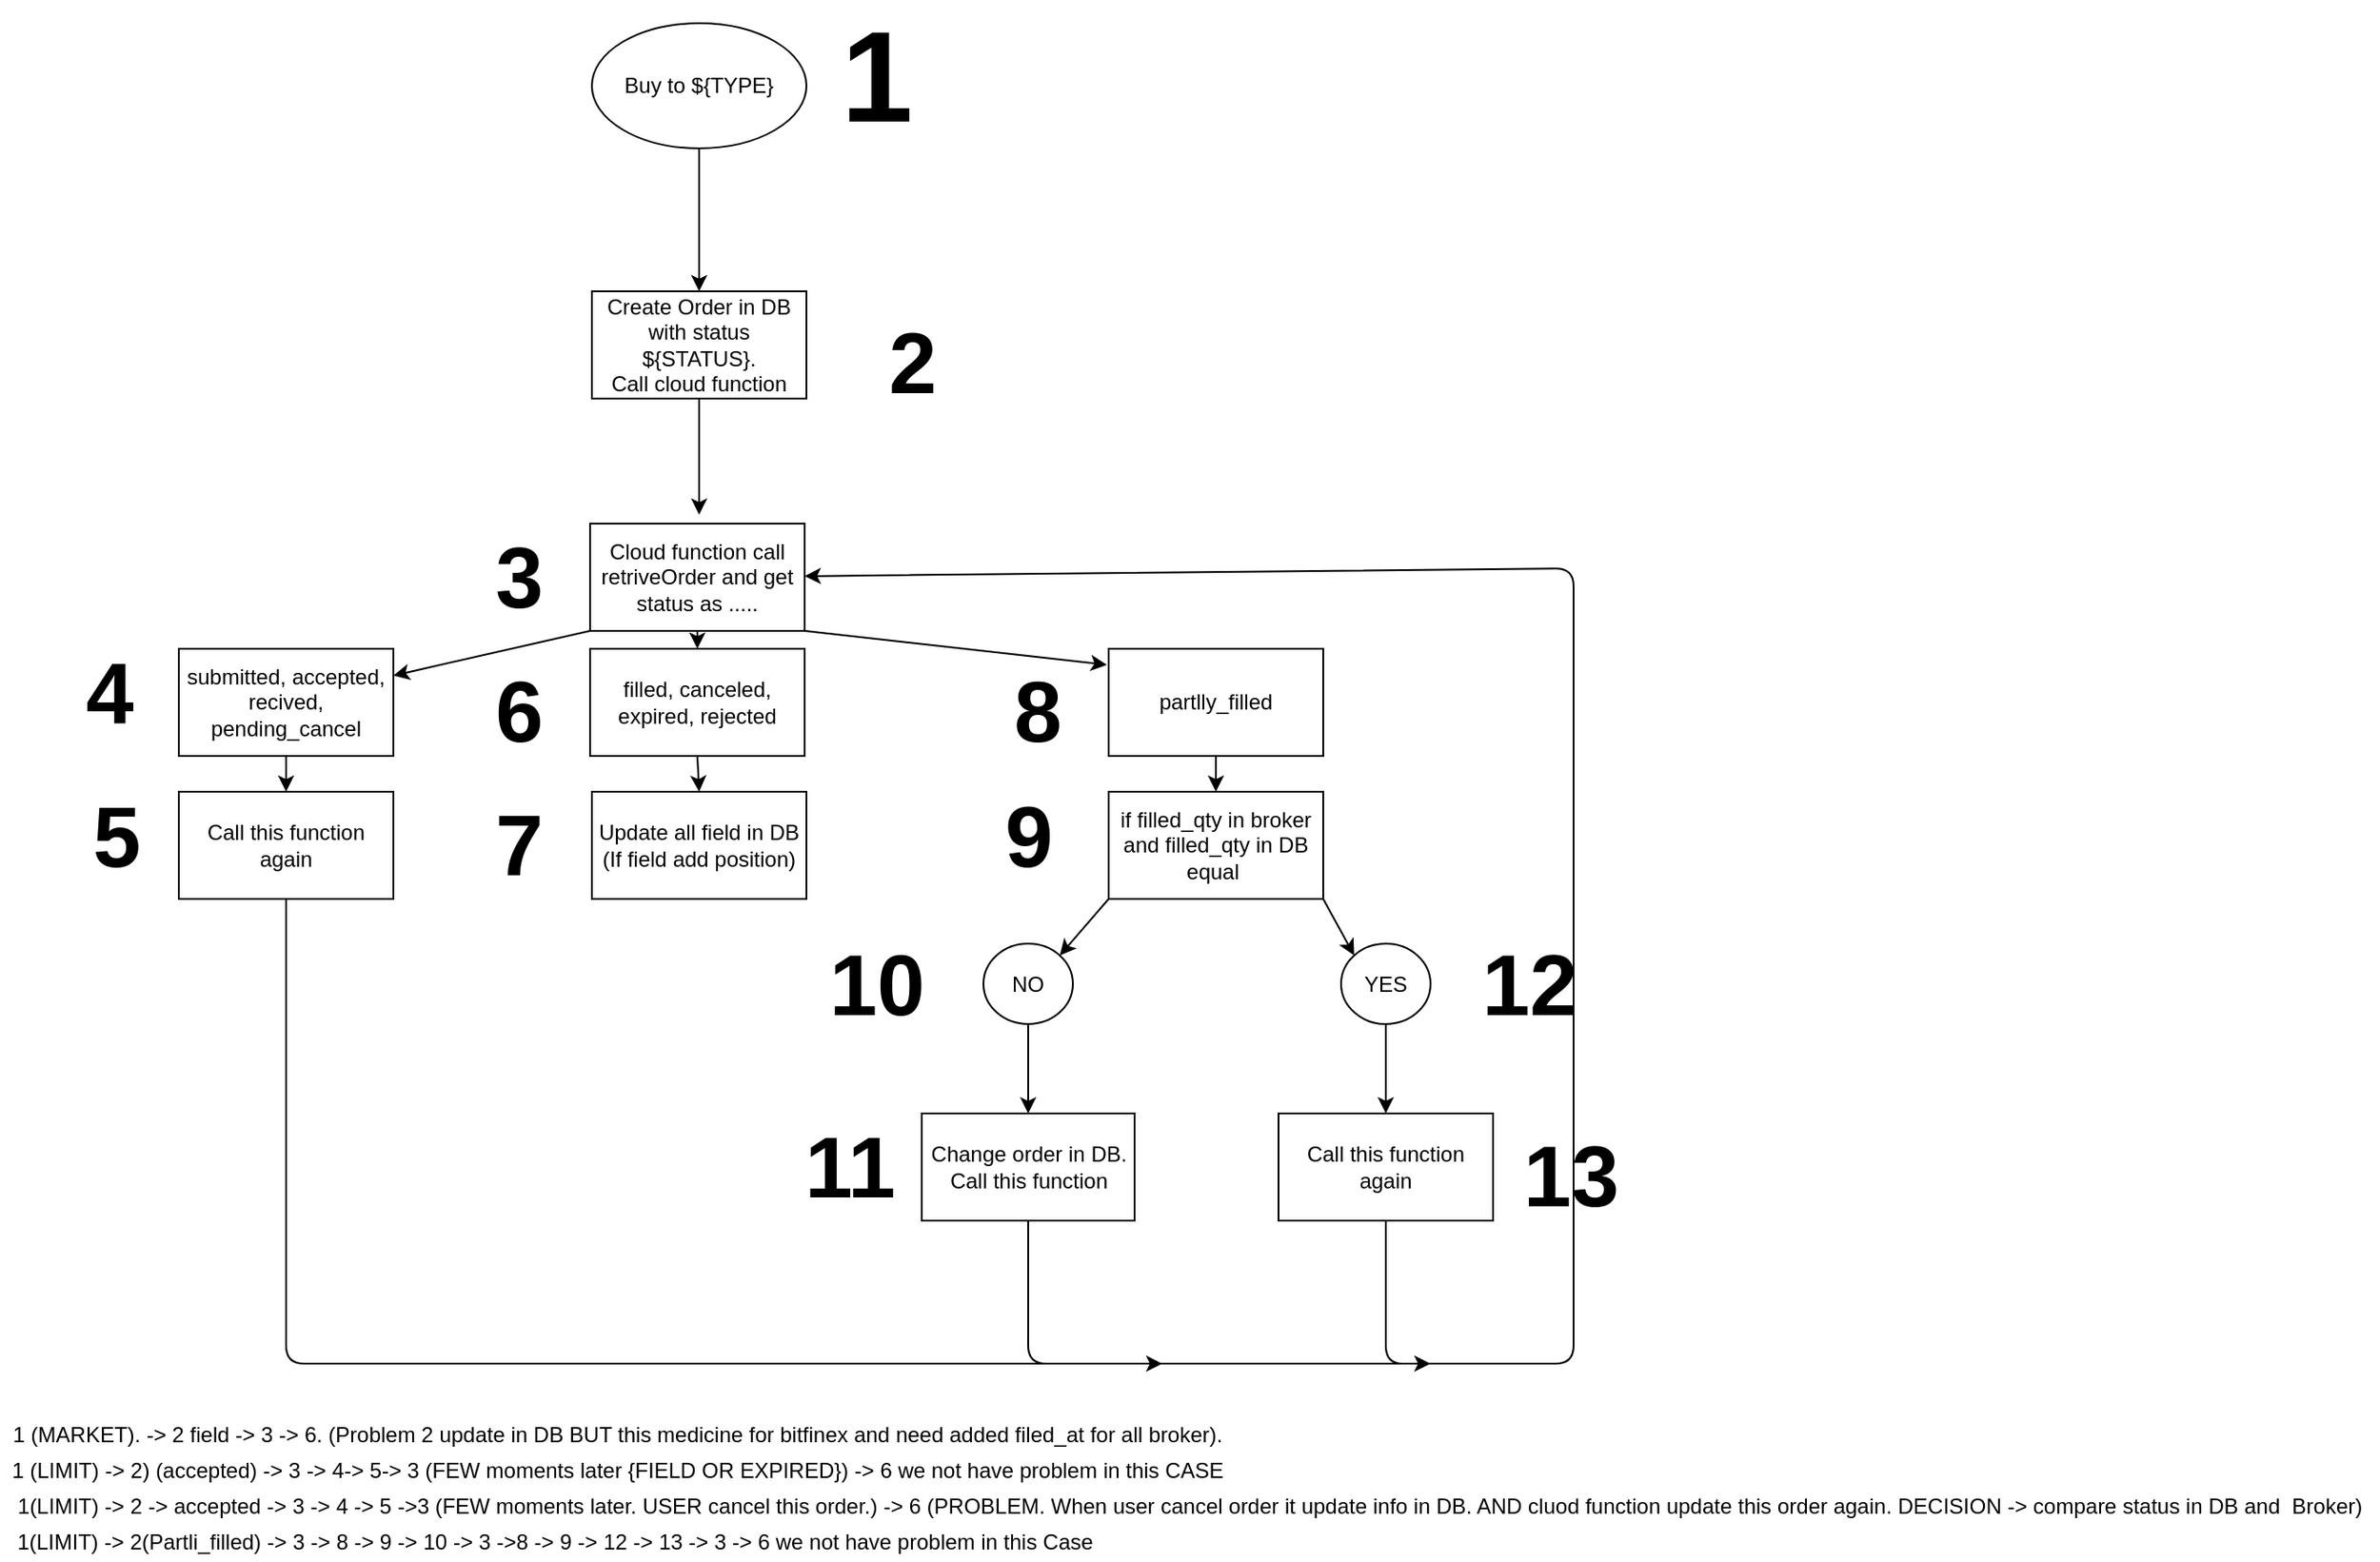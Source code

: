 <mxfile version="13.6.9" type="github">
  <diagram id="jnMGk_MNuz8sz8Nc8zkI" name="Page-1">
    <mxGraphModel dx="1422" dy="2002" grid="1" gridSize="10" guides="1" tooltips="1" connect="1" arrows="1" fold="1" page="1" pageScale="1" pageWidth="827" pageHeight="1169" math="0" shadow="0">
      <root>
        <mxCell id="0" />
        <mxCell id="1" parent="0" />
        <mxCell id="3TZ8NitiBGtua1yy8Xvi-2" value="Buy to ${TYPE}" style="ellipse;whiteSpace=wrap;html=1;" vertex="1" parent="1">
          <mxGeometry x="331" y="10" width="120" height="70" as="geometry" />
        </mxCell>
        <mxCell id="3TZ8NitiBGtua1yy8Xvi-3" value="" style="endArrow=classic;html=1;exitX=0.5;exitY=1;exitDx=0;exitDy=0;entryX=0.5;entryY=0;entryDx=0;entryDy=0;" edge="1" parent="1" source="3TZ8NitiBGtua1yy8Xvi-2" target="3TZ8NitiBGtua1yy8Xvi-4">
          <mxGeometry width="50" height="50" relative="1" as="geometry">
            <mxPoint x="250" y="320" as="sourcePoint" />
            <mxPoint x="390" y="110" as="targetPoint" />
          </mxGeometry>
        </mxCell>
        <mxCell id="3TZ8NitiBGtua1yy8Xvi-4" value="Create Order in DB with status ${STATUS}.&lt;br&gt;Call cloud function" style="rounded=0;whiteSpace=wrap;html=1;" vertex="1" parent="1">
          <mxGeometry x="331" y="160" width="120" height="60" as="geometry" />
        </mxCell>
        <mxCell id="3TZ8NitiBGtua1yy8Xvi-5" value="Cloud function call retriveOrder and get status as ....." style="rounded=0;whiteSpace=wrap;html=1;" vertex="1" parent="1">
          <mxGeometry x="330" y="290" width="120" height="60" as="geometry" />
        </mxCell>
        <mxCell id="3TZ8NitiBGtua1yy8Xvi-6" value="submitted, accepted, recived, pending_cancel" style="rounded=0;whiteSpace=wrap;html=1;" vertex="1" parent="1">
          <mxGeometry x="100" y="360" width="120" height="60" as="geometry" />
        </mxCell>
        <mxCell id="3TZ8NitiBGtua1yy8Xvi-7" value="" style="endArrow=classic;html=1;exitX=0.5;exitY=1;exitDx=0;exitDy=0;" edge="1" parent="1" source="3TZ8NitiBGtua1yy8Xvi-4">
          <mxGeometry width="50" height="50" relative="1" as="geometry">
            <mxPoint x="250" y="290" as="sourcePoint" />
            <mxPoint x="391" y="285" as="targetPoint" />
            <Array as="points" />
          </mxGeometry>
        </mxCell>
        <mxCell id="3TZ8NitiBGtua1yy8Xvi-9" value="" style="endArrow=classic;html=1;entryX=1;entryY=0.25;entryDx=0;entryDy=0;exitX=0;exitY=1;exitDx=0;exitDy=0;" edge="1" parent="1" source="3TZ8NitiBGtua1yy8Xvi-5" target="3TZ8NitiBGtua1yy8Xvi-6">
          <mxGeometry width="50" height="50" relative="1" as="geometry">
            <mxPoint x="250" y="280" as="sourcePoint" />
            <mxPoint x="300" y="230" as="targetPoint" />
          </mxGeometry>
        </mxCell>
        <mxCell id="3TZ8NitiBGtua1yy8Xvi-11" value="Call this function again" style="rounded=0;whiteSpace=wrap;html=1;" vertex="1" parent="1">
          <mxGeometry x="715" y="620" width="120" height="60" as="geometry" />
        </mxCell>
        <mxCell id="3TZ8NitiBGtua1yy8Xvi-12" value="filled, canceled, expired, rejected" style="rounded=0;whiteSpace=wrap;html=1;" vertex="1" parent="1">
          <mxGeometry x="330" y="360" width="120" height="60" as="geometry" />
        </mxCell>
        <mxCell id="3TZ8NitiBGtua1yy8Xvi-13" value="partlly_filled" style="rounded=0;whiteSpace=wrap;html=1;" vertex="1" parent="1">
          <mxGeometry x="620" y="360" width="120" height="60" as="geometry" />
        </mxCell>
        <mxCell id="3TZ8NitiBGtua1yy8Xvi-14" value="if filled_qty in broker and filled_qty in DB equal&amp;nbsp;" style="rounded=0;whiteSpace=wrap;html=1;" vertex="1" parent="1">
          <mxGeometry x="620" y="440" width="120" height="60" as="geometry" />
        </mxCell>
        <mxCell id="3TZ8NitiBGtua1yy8Xvi-15" value="Change order in DB.&lt;br&gt;Call this function" style="rounded=0;whiteSpace=wrap;html=1;" vertex="1" parent="1">
          <mxGeometry x="515.5" y="620" width="119" height="60" as="geometry" />
        </mxCell>
        <mxCell id="3TZ8NitiBGtua1yy8Xvi-17" value="YES" style="ellipse;whiteSpace=wrap;html=1;" vertex="1" parent="1">
          <mxGeometry x="750" y="525" width="50" height="45" as="geometry" />
        </mxCell>
        <mxCell id="3TZ8NitiBGtua1yy8Xvi-18" value="NO" style="ellipse;whiteSpace=wrap;html=1;" vertex="1" parent="1">
          <mxGeometry x="550" y="525" width="50" height="45" as="geometry" />
        </mxCell>
        <mxCell id="3TZ8NitiBGtua1yy8Xvi-19" value="" style="endArrow=classic;html=1;entryX=-0.008;entryY=0.15;entryDx=0;entryDy=0;entryPerimeter=0;exitX=1;exitY=1;exitDx=0;exitDy=0;" edge="1" parent="1" source="3TZ8NitiBGtua1yy8Xvi-5" target="3TZ8NitiBGtua1yy8Xvi-13">
          <mxGeometry width="50" height="50" relative="1" as="geometry">
            <mxPoint x="370" y="470" as="sourcePoint" />
            <mxPoint x="420" y="420" as="targetPoint" />
          </mxGeometry>
        </mxCell>
        <mxCell id="3TZ8NitiBGtua1yy8Xvi-21" value="" style="endArrow=classic;html=1;exitX=0.5;exitY=1;exitDx=0;exitDy=0;" edge="1" parent="1" source="3TZ8NitiBGtua1yy8Xvi-13" target="3TZ8NitiBGtua1yy8Xvi-14">
          <mxGeometry width="50" height="50" relative="1" as="geometry">
            <mxPoint x="370" y="470" as="sourcePoint" />
            <mxPoint x="420" y="420" as="targetPoint" />
          </mxGeometry>
        </mxCell>
        <mxCell id="3TZ8NitiBGtua1yy8Xvi-22" value="" style="endArrow=classic;html=1;entryX=1;entryY=0;entryDx=0;entryDy=0;exitX=0;exitY=1;exitDx=0;exitDy=0;" edge="1" parent="1" source="3TZ8NitiBGtua1yy8Xvi-14" target="3TZ8NitiBGtua1yy8Xvi-18">
          <mxGeometry width="50" height="50" relative="1" as="geometry">
            <mxPoint x="370" y="470" as="sourcePoint" />
            <mxPoint x="420" y="420" as="targetPoint" />
          </mxGeometry>
        </mxCell>
        <mxCell id="3TZ8NitiBGtua1yy8Xvi-23" value="" style="endArrow=classic;html=1;entryX=0;entryY=0;entryDx=0;entryDy=0;exitX=1;exitY=1;exitDx=0;exitDy=0;" edge="1" parent="1" source="3TZ8NitiBGtua1yy8Xvi-14" target="3TZ8NitiBGtua1yy8Xvi-17">
          <mxGeometry width="50" height="50" relative="1" as="geometry">
            <mxPoint x="370" y="470" as="sourcePoint" />
            <mxPoint x="420" y="420" as="targetPoint" />
          </mxGeometry>
        </mxCell>
        <mxCell id="3TZ8NitiBGtua1yy8Xvi-24" value="" style="endArrow=classic;html=1;entryX=0.5;entryY=0;entryDx=0;entryDy=0;exitX=0.5;exitY=1;exitDx=0;exitDy=0;" edge="1" parent="1" source="3TZ8NitiBGtua1yy8Xvi-18" target="3TZ8NitiBGtua1yy8Xvi-15">
          <mxGeometry width="50" height="50" relative="1" as="geometry">
            <mxPoint x="370" y="470" as="sourcePoint" />
            <mxPoint x="420" y="420" as="targetPoint" />
          </mxGeometry>
        </mxCell>
        <mxCell id="3TZ8NitiBGtua1yy8Xvi-25" value="" style="endArrow=classic;html=1;entryX=0.5;entryY=0;entryDx=0;entryDy=0;exitX=0.5;exitY=1;exitDx=0;exitDy=0;" edge="1" parent="1" source="3TZ8NitiBGtua1yy8Xvi-17" target="3TZ8NitiBGtua1yy8Xvi-11">
          <mxGeometry width="50" height="50" relative="1" as="geometry">
            <mxPoint x="370" y="470" as="sourcePoint" />
            <mxPoint x="420" y="420" as="targetPoint" />
          </mxGeometry>
        </mxCell>
        <mxCell id="3TZ8NitiBGtua1yy8Xvi-26" value="" style="endArrow=classic;html=1;entryX=0.5;entryY=0;entryDx=0;entryDy=0;exitX=0.5;exitY=1;exitDx=0;exitDy=0;" edge="1" parent="1" source="3TZ8NitiBGtua1yy8Xvi-5" target="3TZ8NitiBGtua1yy8Xvi-12">
          <mxGeometry width="50" height="50" relative="1" as="geometry">
            <mxPoint x="370" y="470" as="sourcePoint" />
            <mxPoint x="420" y="420" as="targetPoint" />
          </mxGeometry>
        </mxCell>
        <mxCell id="3TZ8NitiBGtua1yy8Xvi-27" value="Call this function again" style="rounded=0;whiteSpace=wrap;html=1;" vertex="1" parent="1">
          <mxGeometry x="100" y="440" width="120" height="60" as="geometry" />
        </mxCell>
        <mxCell id="3TZ8NitiBGtua1yy8Xvi-28" value="" style="endArrow=classic;html=1;exitX=0.5;exitY=1;exitDx=0;exitDy=0;" edge="1" parent="1" source="3TZ8NitiBGtua1yy8Xvi-6" target="3TZ8NitiBGtua1yy8Xvi-27">
          <mxGeometry width="50" height="50" relative="1" as="geometry">
            <mxPoint x="370" y="470" as="sourcePoint" />
            <mxPoint x="420" y="420" as="targetPoint" />
          </mxGeometry>
        </mxCell>
        <mxCell id="3TZ8NitiBGtua1yy8Xvi-29" value="Update all field in DB&lt;br&gt;(If field add position)" style="rounded=0;whiteSpace=wrap;html=1;" vertex="1" parent="1">
          <mxGeometry x="331" y="440" width="120" height="60" as="geometry" />
        </mxCell>
        <mxCell id="3TZ8NitiBGtua1yy8Xvi-31" value="" style="endArrow=classic;html=1;exitX=0.5;exitY=1;exitDx=0;exitDy=0;" edge="1" parent="1" source="3TZ8NitiBGtua1yy8Xvi-15" target="3TZ8NitiBGtua1yy8Xvi-5">
          <mxGeometry width="50" height="50" relative="1" as="geometry">
            <mxPoint x="370" y="470" as="sourcePoint" />
            <mxPoint x="420" y="420" as="targetPoint" />
            <Array as="points">
              <mxPoint x="575" y="760" />
              <mxPoint x="630" y="760" />
              <mxPoint x="880" y="760" />
              <mxPoint x="880" y="315" />
            </Array>
          </mxGeometry>
        </mxCell>
        <mxCell id="3TZ8NitiBGtua1yy8Xvi-32" value="" style="endArrow=classic;html=1;exitX=0.5;exitY=1;exitDx=0;exitDy=0;" edge="1" parent="1" source="3TZ8NitiBGtua1yy8Xvi-11">
          <mxGeometry width="50" height="50" relative="1" as="geometry">
            <mxPoint x="655" y="720" as="sourcePoint" />
            <mxPoint x="800" y="760" as="targetPoint" />
            <Array as="points">
              <mxPoint x="775" y="760" />
            </Array>
          </mxGeometry>
        </mxCell>
        <mxCell id="3TZ8NitiBGtua1yy8Xvi-33" value="" style="endArrow=classic;html=1;exitX=0.5;exitY=1;exitDx=0;exitDy=0;" edge="1" parent="1" source="3TZ8NitiBGtua1yy8Xvi-27">
          <mxGeometry width="50" height="50" relative="1" as="geometry">
            <mxPoint x="320" y="470" as="sourcePoint" />
            <mxPoint x="650" y="760" as="targetPoint" />
            <Array as="points">
              <mxPoint x="160" y="760" />
            </Array>
          </mxGeometry>
        </mxCell>
        <mxCell id="3TZ8NitiBGtua1yy8Xvi-34" value="" style="endArrow=classic;html=1;entryX=0.5;entryY=0;entryDx=0;entryDy=0;exitX=0.5;exitY=1;exitDx=0;exitDy=0;" edge="1" parent="1" source="3TZ8NitiBGtua1yy8Xvi-12" target="3TZ8NitiBGtua1yy8Xvi-29">
          <mxGeometry width="50" height="50" relative="1" as="geometry">
            <mxPoint x="310" y="540" as="sourcePoint" />
            <mxPoint x="360" y="490" as="targetPoint" />
          </mxGeometry>
        </mxCell>
        <mxCell id="3TZ8NitiBGtua1yy8Xvi-37" value="&lt;b&gt;&lt;font style=&quot;font-size: 72px&quot;&gt;1&lt;/font&gt;&lt;/b&gt;" style="text;html=1;align=center;verticalAlign=middle;resizable=0;points=[];autosize=1;" vertex="1" parent="1">
          <mxGeometry x="460" y="20" width="60" height="40" as="geometry" />
        </mxCell>
        <mxCell id="3TZ8NitiBGtua1yy8Xvi-39" value="&lt;font style=&quot;font-size: 48px&quot;&gt;&lt;b&gt;2&lt;/b&gt;&lt;/font&gt;" style="text;html=1;align=center;verticalAlign=middle;resizable=0;points=[];autosize=1;" vertex="1" parent="1">
          <mxGeometry x="490" y="185" width="40" height="30" as="geometry" />
        </mxCell>
        <mxCell id="3TZ8NitiBGtua1yy8Xvi-40" value="&lt;span style=&quot;font-size: 48px&quot;&gt;&lt;b&gt;3&lt;/b&gt;&lt;/span&gt;" style="text;html=1;align=center;verticalAlign=middle;resizable=0;points=[];autosize=1;" vertex="1" parent="1">
          <mxGeometry x="270" y="305" width="40" height="30" as="geometry" />
        </mxCell>
        <mxCell id="3TZ8NitiBGtua1yy8Xvi-42" value="&lt;span style=&quot;font-size: 48px&quot;&gt;&lt;b&gt;4&lt;/b&gt;&lt;/span&gt;" style="text;html=1;align=center;verticalAlign=middle;resizable=0;points=[];autosize=1;" vertex="1" parent="1">
          <mxGeometry x="41" y="370" width="40" height="30" as="geometry" />
        </mxCell>
        <mxCell id="3TZ8NitiBGtua1yy8Xvi-43" value="&lt;div style=&quot;text-align: center&quot;&gt;&lt;font face=&quot;helvetica&quot;&gt;&lt;span style=&quot;font-size: 48px&quot;&gt;&lt;b&gt;5&lt;/b&gt;&lt;/span&gt;&lt;/font&gt;&lt;/div&gt;" style="text;whiteSpace=wrap;html=1;" vertex="1" parent="1">
          <mxGeometry x="50" y="430" width="50" height="40" as="geometry" />
        </mxCell>
        <mxCell id="3TZ8NitiBGtua1yy8Xvi-45" value="&lt;span style=&quot;font-size: 48px&quot;&gt;&lt;b&gt;6&lt;/b&gt;&lt;/span&gt;" style="text;html=1;align=center;verticalAlign=middle;resizable=0;points=[];autosize=1;" vertex="1" parent="1">
          <mxGeometry x="270" y="380" width="40" height="30" as="geometry" />
        </mxCell>
        <mxCell id="3TZ8NitiBGtua1yy8Xvi-46" value="&lt;span style=&quot;font-size: 48px&quot;&gt;&lt;b&gt;7&lt;/b&gt;&lt;/span&gt;" style="text;html=1;align=center;verticalAlign=middle;resizable=0;points=[];autosize=1;" vertex="1" parent="1">
          <mxGeometry x="270" y="455" width="40" height="30" as="geometry" />
        </mxCell>
        <mxCell id="3TZ8NitiBGtua1yy8Xvi-47" value="&lt;span style=&quot;font-size: 48px&quot;&gt;&lt;b&gt;8&lt;/b&gt;&lt;/span&gt;" style="text;html=1;align=center;verticalAlign=middle;resizable=0;points=[];autosize=1;" vertex="1" parent="1">
          <mxGeometry x="560" y="380" width="40" height="30" as="geometry" />
        </mxCell>
        <mxCell id="3TZ8NitiBGtua1yy8Xvi-48" value="&lt;span style=&quot;font-size: 48px&quot;&gt;&lt;b&gt;9&lt;/b&gt;&lt;/span&gt;" style="text;html=1;align=center;verticalAlign=middle;resizable=0;points=[];autosize=1;" vertex="1" parent="1">
          <mxGeometry x="555" y="450" width="40" height="30" as="geometry" />
        </mxCell>
        <mxCell id="3TZ8NitiBGtua1yy8Xvi-49" value="&lt;span style=&quot;font-size: 48px&quot;&gt;&lt;b&gt;10&lt;/b&gt;&lt;/span&gt;" style="text;html=1;align=center;verticalAlign=middle;resizable=0;points=[];autosize=1;" vertex="1" parent="1">
          <mxGeometry x="455" y="532.5" width="70" height="30" as="geometry" />
        </mxCell>
        <mxCell id="3TZ8NitiBGtua1yy8Xvi-52" value="&lt;span style=&quot;font-size: 48px&quot;&gt;&lt;b&gt;11&lt;/b&gt;&lt;/span&gt;" style="text;html=1;align=center;verticalAlign=middle;resizable=0;points=[];autosize=1;" vertex="1" parent="1">
          <mxGeometry x="440" y="635" width="70" height="30" as="geometry" />
        </mxCell>
        <mxCell id="3TZ8NitiBGtua1yy8Xvi-53" value="&lt;span style=&quot;font-size: 48px&quot;&gt;&lt;b&gt;12&lt;/b&gt;&lt;/span&gt;" style="text;html=1;align=center;verticalAlign=middle;resizable=0;points=[];autosize=1;" vertex="1" parent="1">
          <mxGeometry x="820" y="532.5" width="70" height="30" as="geometry" />
        </mxCell>
        <mxCell id="3TZ8NitiBGtua1yy8Xvi-54" value="&lt;div style=&quot;text-align: center&quot;&gt;&lt;font face=&quot;helvetica&quot;&gt;&lt;span style=&quot;font-size: 48px&quot;&gt;&lt;b&gt;13&lt;/b&gt;&lt;/span&gt;&lt;/font&gt;&lt;/div&gt;&lt;div style=&quot;text-align: center&quot;&gt;&lt;font face=&quot;helvetica&quot;&gt;&lt;span style=&quot;font-size: 48px&quot;&gt;&lt;b&gt;&lt;br&gt;&lt;/b&gt;&lt;/span&gt;&lt;/font&gt;&lt;/div&gt;" style="text;whiteSpace=wrap;html=1;" vertex="1" parent="1">
          <mxGeometry x="850" y="620" width="80" height="40" as="geometry" />
        </mxCell>
        <mxCell id="3TZ8NitiBGtua1yy8Xvi-55" value="1 (MARKET). -&amp;gt; 2 field -&amp;gt; 3 -&amp;gt; 6. (Problem 2 update in DB BUT this medicine for bitfinex and need added filed_at for all broker)." style="text;html=1;align=center;verticalAlign=middle;resizable=0;points=[];autosize=1;" vertex="1" parent="1">
          <mxGeometry y="790" width="690" height="20" as="geometry" />
        </mxCell>
        <mxCell id="3TZ8NitiBGtua1yy8Xvi-56" value="1 (LIMIT) -&amp;gt; 2) (accepted) -&amp;gt; 3 -&amp;gt; 4-&amp;gt; 5-&amp;gt; 3 (FEW moments later {FIELD OR EXPIRED}) -&amp;gt; 6 we not have problem in this CASE" style="text;html=1;align=center;verticalAlign=middle;resizable=0;points=[];autosize=1;" vertex="1" parent="1">
          <mxGeometry y="810" width="690" height="20" as="geometry" />
        </mxCell>
        <mxCell id="3TZ8NitiBGtua1yy8Xvi-58" value="1(LIMIT) -&amp;gt; 2 -&amp;gt; accepted -&amp;gt; 3 -&amp;gt; 4 -&amp;gt; 5 -&amp;gt;3 (FEW moments later. USER cancel this order.) -&amp;gt; 6 (PROBLEM. When user cancel order it update info in DB. AND cluod function update this order again. DECISION -&amp;gt; compare status in DB and&amp;nbsp; Broker)" style="text;html=1;align=center;verticalAlign=middle;resizable=0;points=[];autosize=1;" vertex="1" parent="1">
          <mxGeometry y="830" width="1330" height="20" as="geometry" />
        </mxCell>
        <mxCell id="3TZ8NitiBGtua1yy8Xvi-59" value="1(LIMIT) -&amp;gt; 2(Partli_filled) -&amp;gt; 3 -&amp;gt; 8 -&amp;gt; 9 -&amp;gt; 10 -&amp;gt; 3 -&amp;gt;8 -&amp;gt; 9 -&amp;gt; 12 -&amp;gt; 13 -&amp;gt; 3 -&amp;gt; 6 we not have problem in this Case" style="text;html=1;align=center;verticalAlign=middle;resizable=0;points=[];autosize=1;" vertex="1" parent="1">
          <mxGeometry y="850" width="620" height="20" as="geometry" />
        </mxCell>
      </root>
    </mxGraphModel>
  </diagram>
</mxfile>
